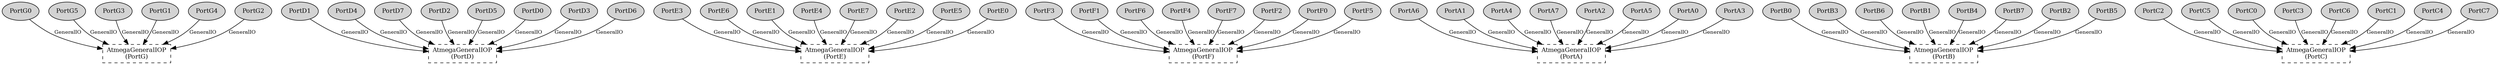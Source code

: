 digraph "tos.chips.atm128rfa1.pins.AtmegaGeneralIOC" {
  n0x404d52f0 [shape=ellipse, style=filled, label="PortG0", fontsize=12];
  "AtmegaGeneralIOC.PortG" [fontsize=12, shape=box, style=dashed, label="AtmegaGeneralIOP\n(PortG)", URL="../chtml/tos.chips.atm128rfa1.pins.AtmegaGeneralIOP.html"];
  n0x404cd830 [shape=ellipse, style=filled, label="PortD1", fontsize=12];
  "AtmegaGeneralIOC.PortD" [fontsize=12, shape=box, style=dashed, label="AtmegaGeneralIOP\n(PortD)", URL="../chtml/tos.chips.atm128rfa1.pins.AtmegaGeneralIOP.html"];
  n0x404d3ea8 [shape=ellipse, style=filled, label="PortE3", fontsize=12];
  "AtmegaGeneralIOC.PortE" [fontsize=12, shape=box, style=dashed, label="AtmegaGeneralIOP\n(PortE)", URL="../chtml/tos.chips.atm128rfa1.pins.AtmegaGeneralIOP.html"];
  n0x404d80a0 [shape=ellipse, style=filled, label="PortF3", fontsize=12];
  "AtmegaGeneralIOC.PortF" [fontsize=12, shape=box, style=dashed, label="AtmegaGeneralIOP\n(PortF)", URL="../chtml/tos.chips.atm128rfa1.pins.AtmegaGeneralIOP.html"];
  n0x404df830 [shape=ellipse, style=filled, label="PortG5", fontsize=12];
  n0x404c14b0 [shape=ellipse, style=filled, label="PortA6", fontsize=12];
  "AtmegaGeneralIOC.PortA" [fontsize=12, shape=box, style=dashed, label="AtmegaGeneralIOP\n(PortA)", URL="../chtml/tos.chips.atm128rfa1.pins.AtmegaGeneralIOP.html"];
  n0x404cec08 [shape=ellipse, style=filled, label="PortF1", fontsize=12];
  n0x404c08e0 [shape=ellipse, style=filled, label="PortB0", fontsize=12];
  "AtmegaGeneralIOC.PortB" [fontsize=12, shape=box, style=dashed, label="AtmegaGeneralIOP\n(PortB)", URL="../chtml/tos.chips.atm128rfa1.pins.AtmegaGeneralIOP.html"];
  n0x404c50a0 [shape=ellipse, style=filled, label="PortC2", fontsize=12];
  "AtmegaGeneralIOC.PortC" [fontsize=12, shape=box, style=dashed, label="AtmegaGeneralIOP\n(PortC)", URL="../chtml/tos.chips.atm128rfa1.pins.AtmegaGeneralIOP.html"];
  n0x404cb750 [shape=ellipse, style=filled, label="PortD4", fontsize=12];
  n0x404d0ce8 [shape=ellipse, style=filled, label="PortE6", fontsize=12];
  n0x404b8210 [shape=ellipse, style=filled, label="PortA1", fontsize=12];
  n0x404be750 [shape=ellipse, style=filled, label="PortB3", fontsize=12];
  n0x404c4ea8 [shape=ellipse, style=filled, label="PortC5", fontsize=12];
  n0x404c9670 [shape=ellipse, style=filled, label="PortD7", fontsize=12];
  n0x404d7ea8 [shape=ellipse, style=filled, label="PortF6", fontsize=12];
  n0x404e03d0 [shape=ellipse, style=filled, label="PortG3", fontsize=12];
  n0x404c8a98 [shape=ellipse, style=filled, label="PortE1", fontsize=12];
  n0x404b60a0 [shape=ellipse, style=filled, label="PortA4", fontsize=12];
  n0x404bc750 [shape=ellipse, style=filled, label="PortB6", fontsize=12];
  n0x404d5ee8 [shape=ellipse, style=filled, label="PortG1", fontsize=12];
  n0x404c7c08 [shape=ellipse, style=filled, label="PortC0", fontsize=12];
  n0x404cc2f0 [shape=ellipse, style=filled, label="PortD2", fontsize=12];
  n0x404d18e0 [shape=ellipse, style=filled, label="PortE4", fontsize=12];
  n0x404d8a98 [shape=ellipse, style=filled, label="PortF4", fontsize=12];
  n0x404c1ea8 [shape=ellipse, style=filled, label="PortA7", fontsize=12];
  n0x404bf2f0 [shape=ellipse, style=filled, label="PortB1", fontsize=12];
  n0x404c5a98 [shape=ellipse, style=filled, label="PortC3", fontsize=12];
  n0x404ca210 [shape=ellipse, style=filled, label="PortD5", fontsize=12];
  n0x404cf750 [shape=ellipse, style=filled, label="PortE7", fontsize=12];
  n0x404b8c08 [shape=ellipse, style=filled, label="PortA2", fontsize=12];
  n0x404bd210 [shape=ellipse, style=filled, label="PortB4", fontsize=12];
  n0x404c38e0 [shape=ellipse, style=filled, label="PortC6", fontsize=12];
  n0x404d68e0 [shape=ellipse, style=filled, label="PortF7", fontsize=12];
  n0x404c2ce8 [shape=ellipse, style=filled, label="PortD0", fontsize=12];
  n0x404d34b0 [shape=ellipse, style=filled, label="PortE2", fontsize=12];
  n0x404d9670 [shape=ellipse, style=filled, label="PortF2", fontsize=12];
  n0x404e0dc8 [shape=ellipse, style=filled, label="PortG4", fontsize=12];
  n0x404b6a98 [shape=ellipse, style=filled, label="PortA5", fontsize=12];
  n0x404c7210 [shape=ellipse, style=filled, label="PortB7", fontsize=12];
  n0x404ce210 [shape=ellipse, style=filled, label="PortF0", fontsize=12];
  n0x404c6670 [shape=ellipse, style=filled, label="PortC1", fontsize=12];
  n0x404ccce8 [shape=ellipse, style=filled, label="PortD3", fontsize=12];
  n0x404d02f0 [shape=ellipse, style=filled, label="PortE5", fontsize=12];
  n0x404d74b0 [shape=ellipse, style=filled, label="PortF5", fontsize=12];
  n0x404bb770 [shape=ellipse, style=filled, label="PortA0", fontsize=12];
  n0x404bfce8 [shape=ellipse, style=filled, label="PortB2", fontsize=12];
  n0x404c44b0 [shape=ellipse, style=filled, label="PortC4", fontsize=12];
  n0x404cac08 [shape=ellipse, style=filled, label="PortD6", fontsize=12];
  n0x404d4900 [shape=ellipse, style=filled, label="PortG2", fontsize=12];
  n0x404c80a0 [shape=ellipse, style=filled, label="PortE0", fontsize=12];
  n0x404c22f0 [shape=ellipse, style=filled, label="PortC7", fontsize=12];
  n0x404b7670 [shape=ellipse, style=filled, label="PortA3", fontsize=12];
  n0x404bdc88 [shape=ellipse, style=filled, label="PortB5", fontsize=12];
  "n0x404d52f0" -> "AtmegaGeneralIOC.PortG" [label="GeneralIO", URL="../ihtml/tos.interfaces.GeneralIO.html", fontsize=10];
  "n0x404cd830" -> "AtmegaGeneralIOC.PortD" [label="GeneralIO", URL="../ihtml/tos.interfaces.GeneralIO.html", fontsize=10];
  "n0x404d3ea8" -> "AtmegaGeneralIOC.PortE" [label="GeneralIO", URL="../ihtml/tos.interfaces.GeneralIO.html", fontsize=10];
  "n0x404d80a0" -> "AtmegaGeneralIOC.PortF" [label="GeneralIO", URL="../ihtml/tos.interfaces.GeneralIO.html", fontsize=10];
  "n0x404df830" -> "AtmegaGeneralIOC.PortG" [label="GeneralIO", URL="../ihtml/tos.interfaces.GeneralIO.html", fontsize=10];
  "n0x404c14b0" -> "AtmegaGeneralIOC.PortA" [label="GeneralIO", URL="../ihtml/tos.interfaces.GeneralIO.html", fontsize=10];
  "n0x404cec08" -> "AtmegaGeneralIOC.PortF" [label="GeneralIO", URL="../ihtml/tos.interfaces.GeneralIO.html", fontsize=10];
  "n0x404c08e0" -> "AtmegaGeneralIOC.PortB" [label="GeneralIO", URL="../ihtml/tos.interfaces.GeneralIO.html", fontsize=10];
  "n0x404c50a0" -> "AtmegaGeneralIOC.PortC" [label="GeneralIO", URL="../ihtml/tos.interfaces.GeneralIO.html", fontsize=10];
  "n0x404cb750" -> "AtmegaGeneralIOC.PortD" [label="GeneralIO", URL="../ihtml/tos.interfaces.GeneralIO.html", fontsize=10];
  "n0x404d0ce8" -> "AtmegaGeneralIOC.PortE" [label="GeneralIO", URL="../ihtml/tos.interfaces.GeneralIO.html", fontsize=10];
  "n0x404b8210" -> "AtmegaGeneralIOC.PortA" [label="GeneralIO", URL="../ihtml/tos.interfaces.GeneralIO.html", fontsize=10];
  "n0x404be750" -> "AtmegaGeneralIOC.PortB" [label="GeneralIO", URL="../ihtml/tos.interfaces.GeneralIO.html", fontsize=10];
  "n0x404c4ea8" -> "AtmegaGeneralIOC.PortC" [label="GeneralIO", URL="../ihtml/tos.interfaces.GeneralIO.html", fontsize=10];
  "n0x404c9670" -> "AtmegaGeneralIOC.PortD" [label="GeneralIO", URL="../ihtml/tos.interfaces.GeneralIO.html", fontsize=10];
  "n0x404d7ea8" -> "AtmegaGeneralIOC.PortF" [label="GeneralIO", URL="../ihtml/tos.interfaces.GeneralIO.html", fontsize=10];
  "n0x404e03d0" -> "AtmegaGeneralIOC.PortG" [label="GeneralIO", URL="../ihtml/tos.interfaces.GeneralIO.html", fontsize=10];
  "n0x404c8a98" -> "AtmegaGeneralIOC.PortE" [label="GeneralIO", URL="../ihtml/tos.interfaces.GeneralIO.html", fontsize=10];
  "n0x404b60a0" -> "AtmegaGeneralIOC.PortA" [label="GeneralIO", URL="../ihtml/tos.interfaces.GeneralIO.html", fontsize=10];
  "n0x404bc750" -> "AtmegaGeneralIOC.PortB" [label="GeneralIO", URL="../ihtml/tos.interfaces.GeneralIO.html", fontsize=10];
  "n0x404d5ee8" -> "AtmegaGeneralIOC.PortG" [label="GeneralIO", URL="../ihtml/tos.interfaces.GeneralIO.html", fontsize=10];
  "n0x404c7c08" -> "AtmegaGeneralIOC.PortC" [label="GeneralIO", URL="../ihtml/tos.interfaces.GeneralIO.html", fontsize=10];
  "n0x404cc2f0" -> "AtmegaGeneralIOC.PortD" [label="GeneralIO", URL="../ihtml/tos.interfaces.GeneralIO.html", fontsize=10];
  "n0x404d18e0" -> "AtmegaGeneralIOC.PortE" [label="GeneralIO", URL="../ihtml/tos.interfaces.GeneralIO.html", fontsize=10];
  "n0x404d8a98" -> "AtmegaGeneralIOC.PortF" [label="GeneralIO", URL="../ihtml/tos.interfaces.GeneralIO.html", fontsize=10];
  "n0x404c1ea8" -> "AtmegaGeneralIOC.PortA" [label="GeneralIO", URL="../ihtml/tos.interfaces.GeneralIO.html", fontsize=10];
  "n0x404bf2f0" -> "AtmegaGeneralIOC.PortB" [label="GeneralIO", URL="../ihtml/tos.interfaces.GeneralIO.html", fontsize=10];
  "n0x404c5a98" -> "AtmegaGeneralIOC.PortC" [label="GeneralIO", URL="../ihtml/tos.interfaces.GeneralIO.html", fontsize=10];
  "n0x404ca210" -> "AtmegaGeneralIOC.PortD" [label="GeneralIO", URL="../ihtml/tos.interfaces.GeneralIO.html", fontsize=10];
  "n0x404cf750" -> "AtmegaGeneralIOC.PortE" [label="GeneralIO", URL="../ihtml/tos.interfaces.GeneralIO.html", fontsize=10];
  "n0x404b8c08" -> "AtmegaGeneralIOC.PortA" [label="GeneralIO", URL="../ihtml/tos.interfaces.GeneralIO.html", fontsize=10];
  "n0x404bd210" -> "AtmegaGeneralIOC.PortB" [label="GeneralIO", URL="../ihtml/tos.interfaces.GeneralIO.html", fontsize=10];
  "n0x404c38e0" -> "AtmegaGeneralIOC.PortC" [label="GeneralIO", URL="../ihtml/tos.interfaces.GeneralIO.html", fontsize=10];
  "n0x404d68e0" -> "AtmegaGeneralIOC.PortF" [label="GeneralIO", URL="../ihtml/tos.interfaces.GeneralIO.html", fontsize=10];
  "n0x404c2ce8" -> "AtmegaGeneralIOC.PortD" [label="GeneralIO", URL="../ihtml/tos.interfaces.GeneralIO.html", fontsize=10];
  "n0x404d34b0" -> "AtmegaGeneralIOC.PortE" [label="GeneralIO", URL="../ihtml/tos.interfaces.GeneralIO.html", fontsize=10];
  "n0x404d9670" -> "AtmegaGeneralIOC.PortF" [label="GeneralIO", URL="../ihtml/tos.interfaces.GeneralIO.html", fontsize=10];
  "n0x404e0dc8" -> "AtmegaGeneralIOC.PortG" [label="GeneralIO", URL="../ihtml/tos.interfaces.GeneralIO.html", fontsize=10];
  "n0x404b6a98" -> "AtmegaGeneralIOC.PortA" [label="GeneralIO", URL="../ihtml/tos.interfaces.GeneralIO.html", fontsize=10];
  "n0x404c7210" -> "AtmegaGeneralIOC.PortB" [label="GeneralIO", URL="../ihtml/tos.interfaces.GeneralIO.html", fontsize=10];
  "n0x404ce210" -> "AtmegaGeneralIOC.PortF" [label="GeneralIO", URL="../ihtml/tos.interfaces.GeneralIO.html", fontsize=10];
  "n0x404c6670" -> "AtmegaGeneralIOC.PortC" [label="GeneralIO", URL="../ihtml/tos.interfaces.GeneralIO.html", fontsize=10];
  "n0x404ccce8" -> "AtmegaGeneralIOC.PortD" [label="GeneralIO", URL="../ihtml/tos.interfaces.GeneralIO.html", fontsize=10];
  "n0x404d02f0" -> "AtmegaGeneralIOC.PortE" [label="GeneralIO", URL="../ihtml/tos.interfaces.GeneralIO.html", fontsize=10];
  "n0x404d74b0" -> "AtmegaGeneralIOC.PortF" [label="GeneralIO", URL="../ihtml/tos.interfaces.GeneralIO.html", fontsize=10];
  "n0x404bb770" -> "AtmegaGeneralIOC.PortA" [label="GeneralIO", URL="../ihtml/tos.interfaces.GeneralIO.html", fontsize=10];
  "n0x404bfce8" -> "AtmegaGeneralIOC.PortB" [label="GeneralIO", URL="../ihtml/tos.interfaces.GeneralIO.html", fontsize=10];
  "n0x404c44b0" -> "AtmegaGeneralIOC.PortC" [label="GeneralIO", URL="../ihtml/tos.interfaces.GeneralIO.html", fontsize=10];
  "n0x404cac08" -> "AtmegaGeneralIOC.PortD" [label="GeneralIO", URL="../ihtml/tos.interfaces.GeneralIO.html", fontsize=10];
  "n0x404d4900" -> "AtmegaGeneralIOC.PortG" [label="GeneralIO", URL="../ihtml/tos.interfaces.GeneralIO.html", fontsize=10];
  "n0x404c80a0" -> "AtmegaGeneralIOC.PortE" [label="GeneralIO", URL="../ihtml/tos.interfaces.GeneralIO.html", fontsize=10];
  "n0x404c22f0" -> "AtmegaGeneralIOC.PortC" [label="GeneralIO", URL="../ihtml/tos.interfaces.GeneralIO.html", fontsize=10];
  "n0x404b7670" -> "AtmegaGeneralIOC.PortA" [label="GeneralIO", URL="../ihtml/tos.interfaces.GeneralIO.html", fontsize=10];
  "n0x404bdc88" -> "AtmegaGeneralIOC.PortB" [label="GeneralIO", URL="../ihtml/tos.interfaces.GeneralIO.html", fontsize=10];
}
